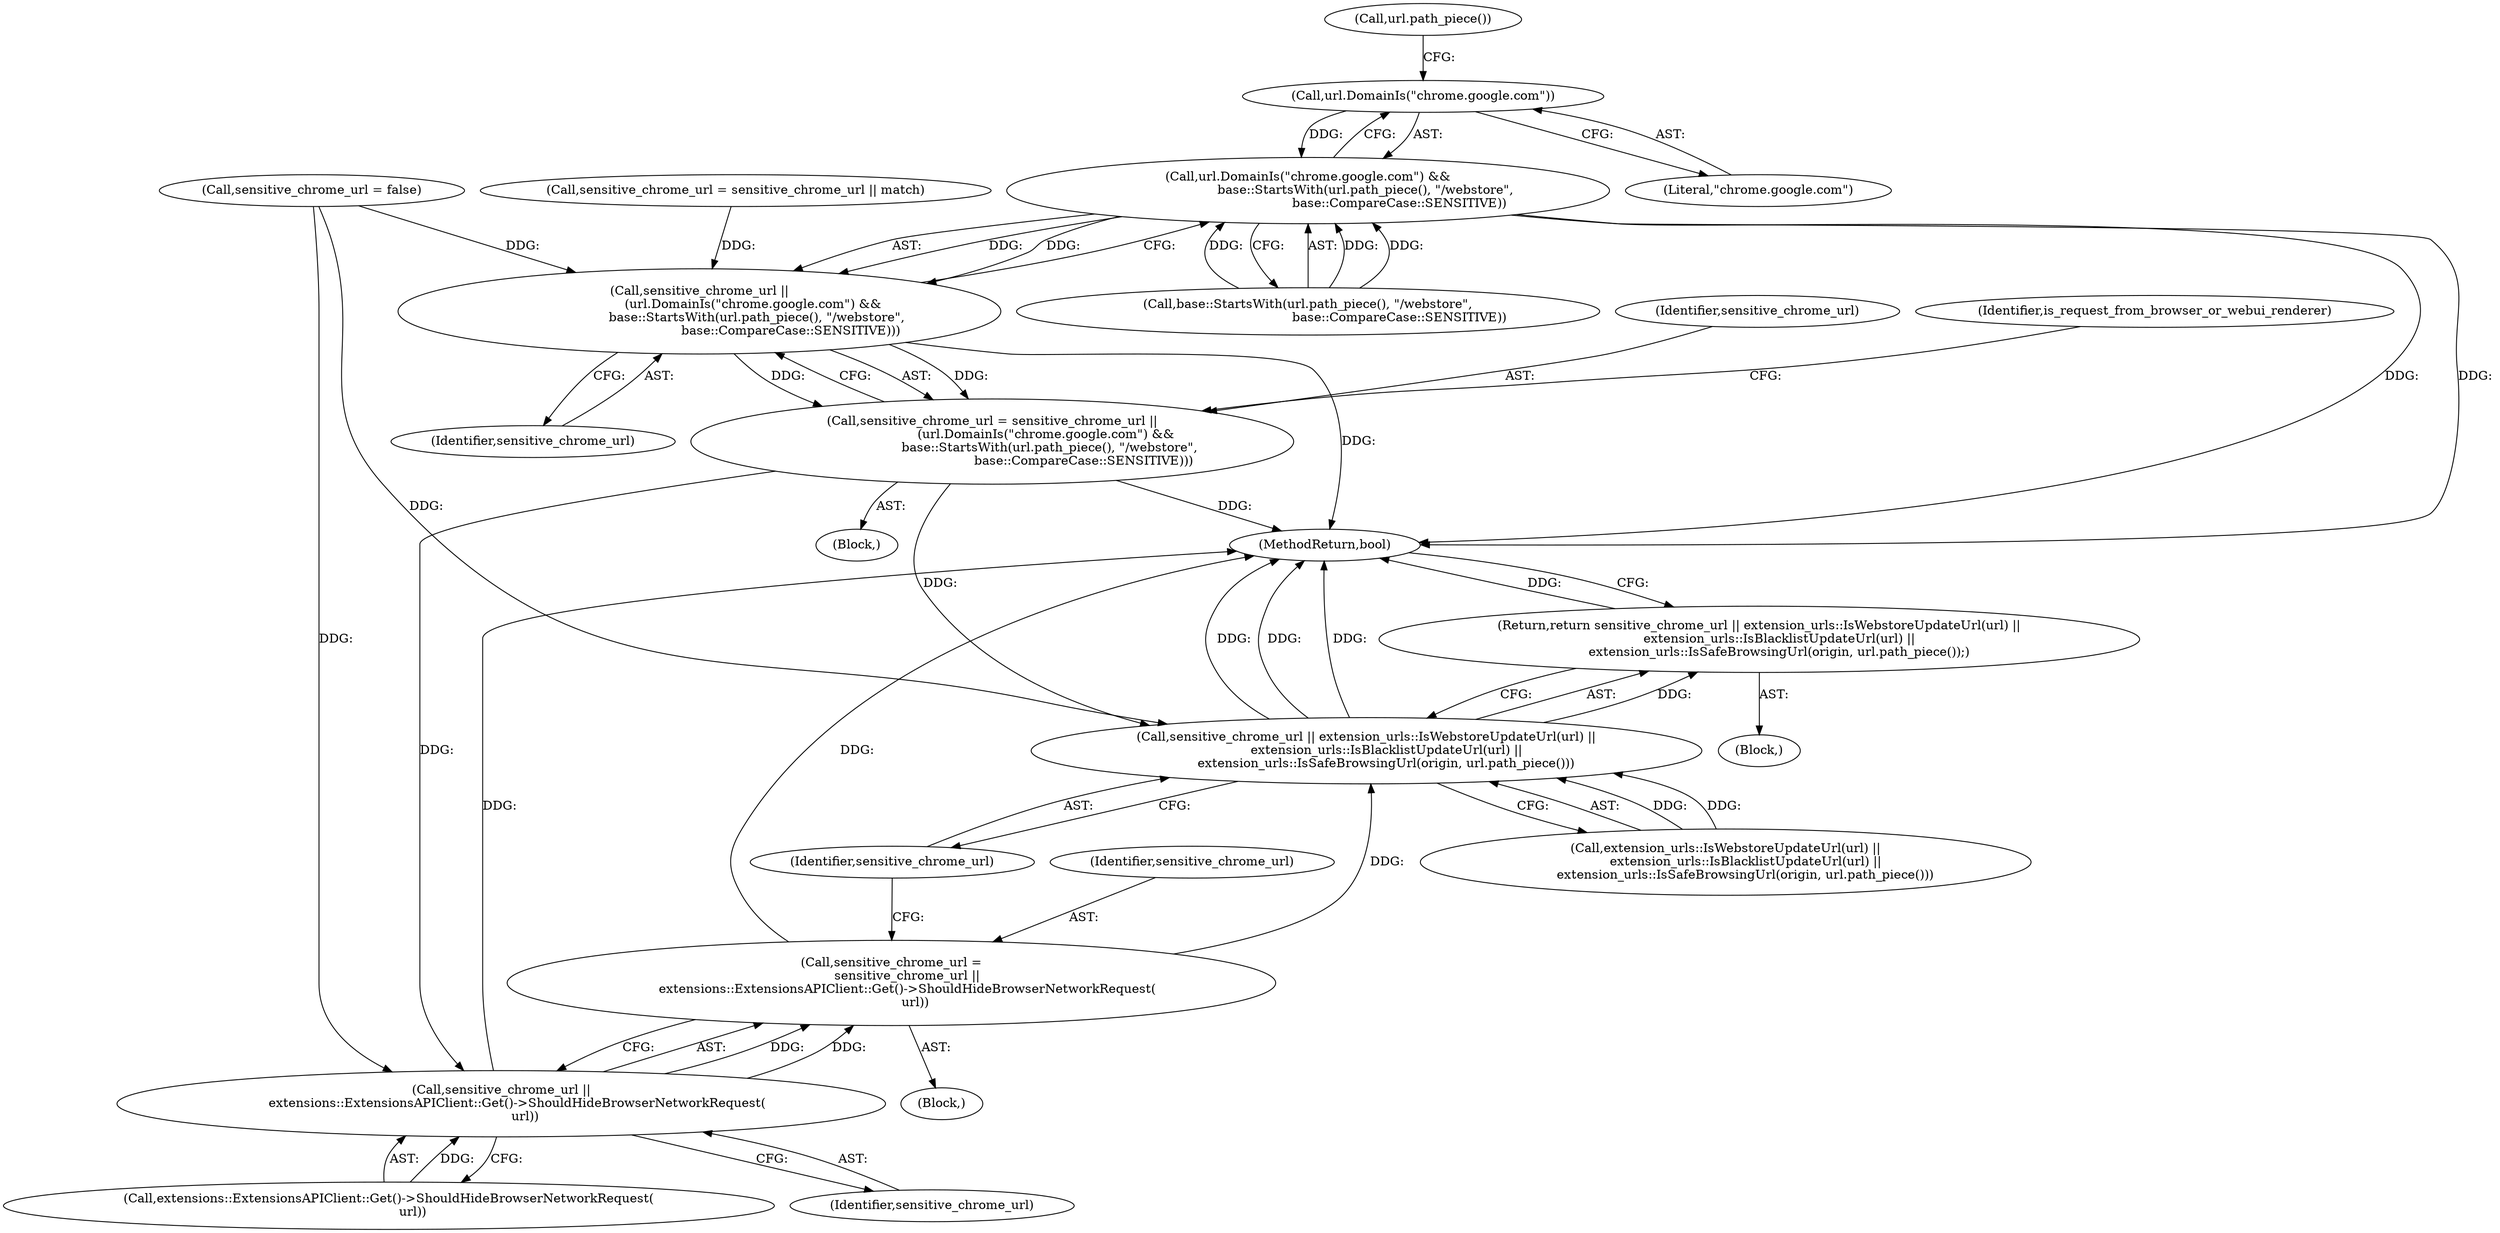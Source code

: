 digraph "0_Chrome_2649de11c562aa96d336c06136a1a20c01711be0_3@API" {
"1000214" [label="(Call,url.DomainIs(\"chrome.google.com\"))"];
"1000213" [label="(Call,url.DomainIs(\"chrome.google.com\") &&\n                             base::StartsWith(url.path_piece(), \"/webstore\",\n                                              base::CompareCase::SENSITIVE))"];
"1000211" [label="(Call,sensitive_chrome_url ||\n                           (url.DomainIs(\"chrome.google.com\") &&\n                             base::StartsWith(url.path_piece(), \"/webstore\",\n                                              base::CompareCase::SENSITIVE)))"];
"1000209" [label="(Call,sensitive_chrome_url = sensitive_chrome_url ||\n                           (url.DomainIs(\"chrome.google.com\") &&\n                             base::StartsWith(url.path_piece(), \"/webstore\",\n                                              base::CompareCase::SENSITIVE)))"];
"1000225" [label="(Call,sensitive_chrome_url ||\n        extensions::ExtensionsAPIClient::Get()->ShouldHideBrowserNetworkRequest(\n            url))"];
"1000223" [label="(Call,sensitive_chrome_url =\n        sensitive_chrome_url ||\n        extensions::ExtensionsAPIClient::Get()->ShouldHideBrowserNetworkRequest(\n            url))"];
"1000230" [label="(Call,sensitive_chrome_url || extension_urls::IsWebstoreUpdateUrl(url) ||\n          extension_urls::IsBlacklistUpdateUrl(url) ||\n          extension_urls::IsSafeBrowsingUrl(origin, url.path_piece()))"];
"1000229" [label="(Return,return sensitive_chrome_url || extension_urls::IsWebstoreUpdateUrl(url) ||\n          extension_urls::IsBlacklistUpdateUrl(url) ||\n          extension_urls::IsSafeBrowsingUrl(origin, url.path_piece());)"];
"1000209" [label="(Call,sensitive_chrome_url = sensitive_chrome_url ||\n                           (url.DomainIs(\"chrome.google.com\") &&\n                             base::StartsWith(url.path_piece(), \"/webstore\",\n                                              base::CompareCase::SENSITIVE)))"];
"1000227" [label="(Call,extensions::ExtensionsAPIClient::Get()->ShouldHideBrowserNetworkRequest(\n            url))"];
"1000204" [label="(Call,sensitive_chrome_url = sensitive_chrome_url || match)"];
"1000224" [label="(Identifier,sensitive_chrome_url)"];
"1000124" [label="(Block,)"];
"1000241" [label="(MethodReturn,bool)"];
"1000226" [label="(Identifier,sensitive_chrome_url)"];
"1000210" [label="(Identifier,sensitive_chrome_url)"];
"1000212" [label="(Identifier,sensitive_chrome_url)"];
"1000230" [label="(Call,sensitive_chrome_url || extension_urls::IsWebstoreUpdateUrl(url) ||\n          extension_urls::IsBlacklistUpdateUrl(url) ||\n          extension_urls::IsSafeBrowsingUrl(origin, url.path_piece()))"];
"1000105" [label="(Call,sensitive_chrome_url = false)"];
"1000211" [label="(Call,sensitive_chrome_url ||\n                           (url.DomainIs(\"chrome.google.com\") &&\n                             base::StartsWith(url.path_piece(), \"/webstore\",\n                                              base::CompareCase::SENSITIVE)))"];
"1000217" [label="(Call,url.path_piece())"];
"1000214" [label="(Call,url.DomainIs(\"chrome.google.com\"))"];
"1000229" [label="(Return,return sensitive_chrome_url || extension_urls::IsWebstoreUpdateUrl(url) ||\n          extension_urls::IsBlacklistUpdateUrl(url) ||\n          extension_urls::IsSafeBrowsingUrl(origin, url.path_piece());)"];
"1000213" [label="(Call,url.DomainIs(\"chrome.google.com\") &&\n                             base::StartsWith(url.path_piece(), \"/webstore\",\n                                              base::CompareCase::SENSITIVE))"];
"1000103" [label="(Block,)"];
"1000221" [label="(Identifier,is_request_from_browser_or_webui_renderer)"];
"1000231" [label="(Identifier,sensitive_chrome_url)"];
"1000215" [label="(Literal,\"chrome.google.com\")"];
"1000223" [label="(Call,sensitive_chrome_url =\n        sensitive_chrome_url ||\n        extensions::ExtensionsAPIClient::Get()->ShouldHideBrowserNetworkRequest(\n            url))"];
"1000232" [label="(Call,extension_urls::IsWebstoreUpdateUrl(url) ||\n          extension_urls::IsBlacklistUpdateUrl(url) ||\n          extension_urls::IsSafeBrowsingUrl(origin, url.path_piece()))"];
"1000225" [label="(Call,sensitive_chrome_url ||\n        extensions::ExtensionsAPIClient::Get()->ShouldHideBrowserNetworkRequest(\n            url))"];
"1000216" [label="(Call,base::StartsWith(url.path_piece(), \"/webstore\",\n                                              base::CompareCase::SENSITIVE))"];
"1000222" [label="(Block,)"];
"1000214" -> "1000213"  [label="AST: "];
"1000214" -> "1000215"  [label="CFG: "];
"1000215" -> "1000214"  [label="AST: "];
"1000217" -> "1000214"  [label="CFG: "];
"1000213" -> "1000214"  [label="CFG: "];
"1000214" -> "1000213"  [label="DDG: "];
"1000213" -> "1000211"  [label="AST: "];
"1000213" -> "1000216"  [label="CFG: "];
"1000216" -> "1000213"  [label="AST: "];
"1000211" -> "1000213"  [label="CFG: "];
"1000213" -> "1000241"  [label="DDG: "];
"1000213" -> "1000241"  [label="DDG: "];
"1000213" -> "1000211"  [label="DDG: "];
"1000213" -> "1000211"  [label="DDG: "];
"1000216" -> "1000213"  [label="DDG: "];
"1000216" -> "1000213"  [label="DDG: "];
"1000216" -> "1000213"  [label="DDG: "];
"1000211" -> "1000209"  [label="AST: "];
"1000211" -> "1000212"  [label="CFG: "];
"1000212" -> "1000211"  [label="AST: "];
"1000209" -> "1000211"  [label="CFG: "];
"1000211" -> "1000241"  [label="DDG: "];
"1000211" -> "1000209"  [label="DDG: "];
"1000211" -> "1000209"  [label="DDG: "];
"1000204" -> "1000211"  [label="DDG: "];
"1000105" -> "1000211"  [label="DDG: "];
"1000209" -> "1000124"  [label="AST: "];
"1000210" -> "1000209"  [label="AST: "];
"1000221" -> "1000209"  [label="CFG: "];
"1000209" -> "1000241"  [label="DDG: "];
"1000209" -> "1000225"  [label="DDG: "];
"1000209" -> "1000230"  [label="DDG: "];
"1000225" -> "1000223"  [label="AST: "];
"1000225" -> "1000226"  [label="CFG: "];
"1000225" -> "1000227"  [label="CFG: "];
"1000226" -> "1000225"  [label="AST: "];
"1000227" -> "1000225"  [label="AST: "];
"1000223" -> "1000225"  [label="CFG: "];
"1000225" -> "1000241"  [label="DDG: "];
"1000225" -> "1000223"  [label="DDG: "];
"1000225" -> "1000223"  [label="DDG: "];
"1000105" -> "1000225"  [label="DDG: "];
"1000227" -> "1000225"  [label="DDG: "];
"1000223" -> "1000222"  [label="AST: "];
"1000224" -> "1000223"  [label="AST: "];
"1000231" -> "1000223"  [label="CFG: "];
"1000223" -> "1000241"  [label="DDG: "];
"1000223" -> "1000230"  [label="DDG: "];
"1000230" -> "1000229"  [label="AST: "];
"1000230" -> "1000231"  [label="CFG: "];
"1000230" -> "1000232"  [label="CFG: "];
"1000231" -> "1000230"  [label="AST: "];
"1000232" -> "1000230"  [label="AST: "];
"1000229" -> "1000230"  [label="CFG: "];
"1000230" -> "1000241"  [label="DDG: "];
"1000230" -> "1000241"  [label="DDG: "];
"1000230" -> "1000241"  [label="DDG: "];
"1000230" -> "1000229"  [label="DDG: "];
"1000105" -> "1000230"  [label="DDG: "];
"1000232" -> "1000230"  [label="DDG: "];
"1000232" -> "1000230"  [label="DDG: "];
"1000229" -> "1000103"  [label="AST: "];
"1000241" -> "1000229"  [label="CFG: "];
"1000229" -> "1000241"  [label="DDG: "];
}
